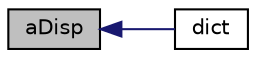digraph "aDisp"
{
  bgcolor="transparent";
  edge [fontname="Helvetica",fontsize="10",labelfontname="Helvetica",labelfontsize="10"];
  node [fontname="Helvetica",fontsize="10",shape=record];
  rankdir="LR";
  Node341 [label="aDisp",height=0.2,width=0.4,color="black", fillcolor="grey75", style="filled", fontcolor="black"];
  Node341 -> Node342 [dir="back",color="midnightblue",fontsize="10",style="solid",fontname="Helvetica"];
  Node342 [label="dict",height=0.2,width=0.4,color="black",URL="$a31385.html#a19650e729ef6a0899b8fbe25f5238728",tooltip="Reference to the dictionary. "];
}
